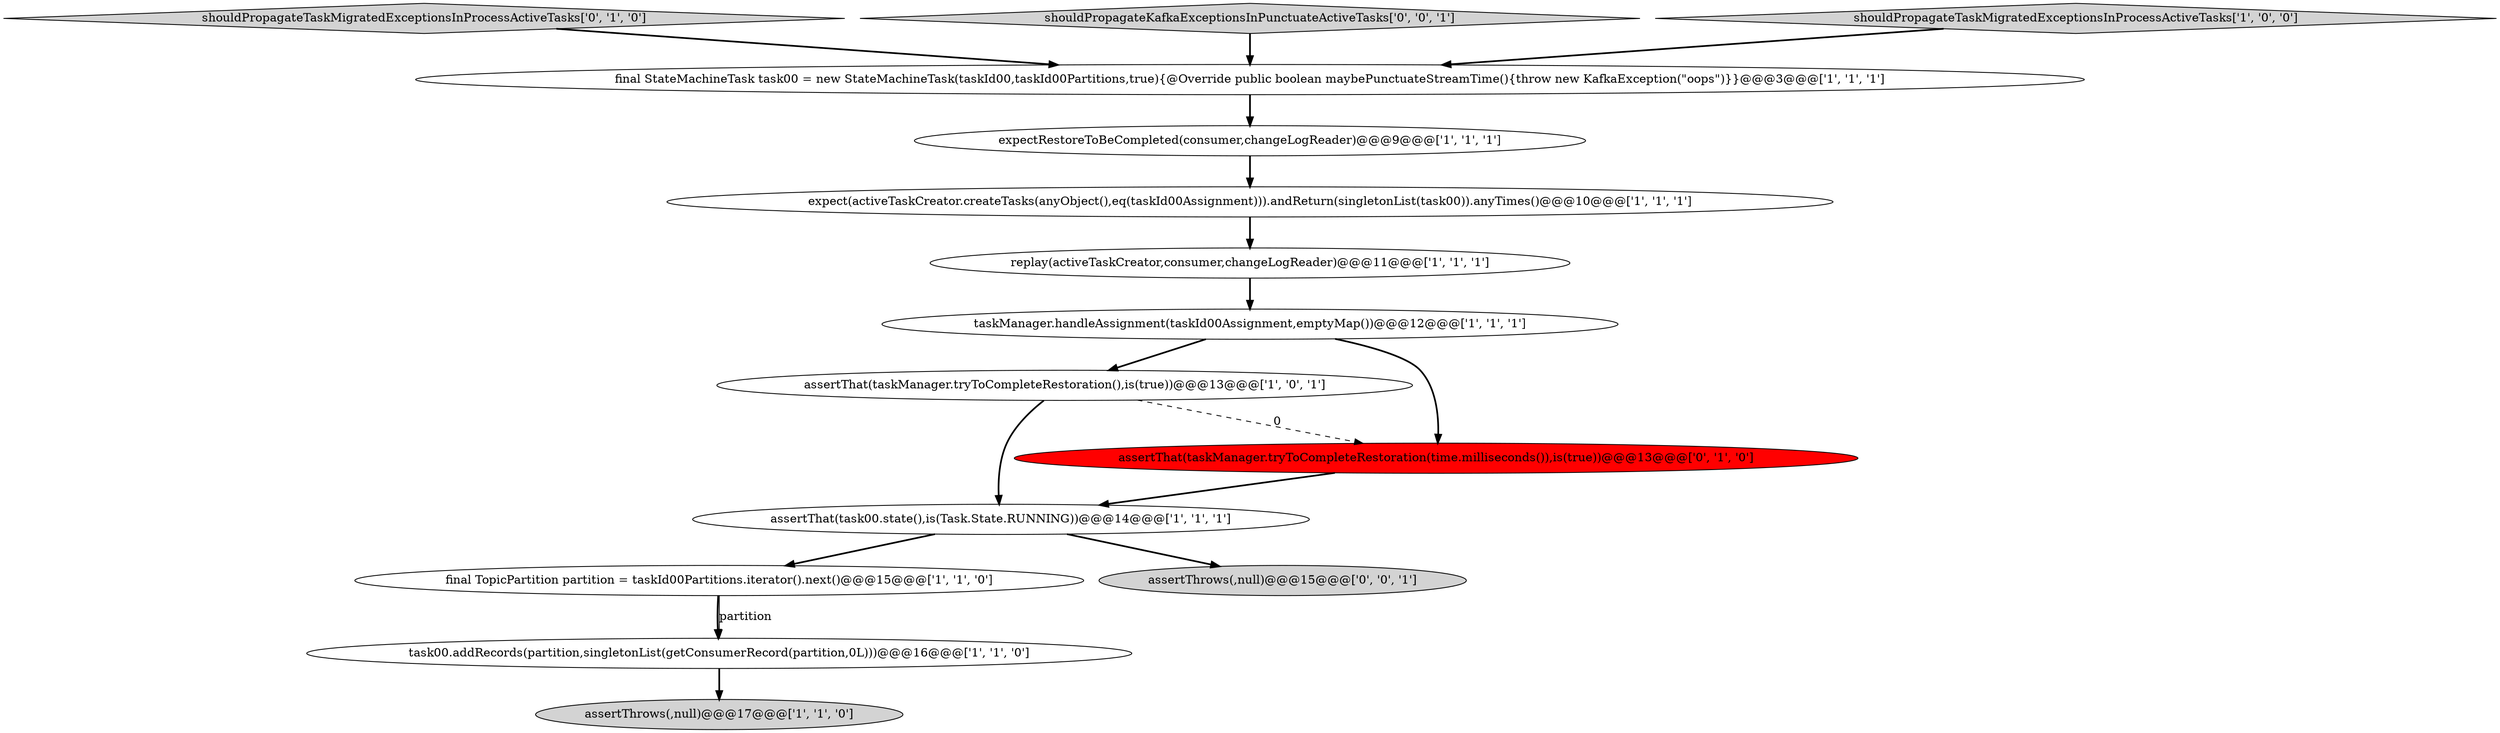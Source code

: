digraph {
9 [style = filled, label = "assertThat(taskManager.tryToCompleteRestoration(),is(true))@@@13@@@['1', '0', '1']", fillcolor = white, shape = ellipse image = "AAA0AAABBB1BBB"];
5 [style = filled, label = "final TopicPartition partition = taskId00Partitions.iterator().next()@@@15@@@['1', '1', '0']", fillcolor = white, shape = ellipse image = "AAA0AAABBB1BBB"];
8 [style = filled, label = "expectRestoreToBeCompleted(consumer,changeLogReader)@@@9@@@['1', '1', '1']", fillcolor = white, shape = ellipse image = "AAA0AAABBB1BBB"];
0 [style = filled, label = "final StateMachineTask task00 = new StateMachineTask(taskId00,taskId00Partitions,true){@Override public boolean maybePunctuateStreamTime(){throw new KafkaException(\"oops\")}}@@@3@@@['1', '1', '1']", fillcolor = white, shape = ellipse image = "AAA0AAABBB1BBB"];
1 [style = filled, label = "expect(activeTaskCreator.createTasks(anyObject(),eq(taskId00Assignment))).andReturn(singletonList(task00)).anyTimes()@@@10@@@['1', '1', '1']", fillcolor = white, shape = ellipse image = "AAA0AAABBB1BBB"];
3 [style = filled, label = "replay(activeTaskCreator,consumer,changeLogReader)@@@11@@@['1', '1', '1']", fillcolor = white, shape = ellipse image = "AAA0AAABBB1BBB"];
11 [style = filled, label = "shouldPropagateTaskMigratedExceptionsInProcessActiveTasks['0', '1', '0']", fillcolor = lightgray, shape = diamond image = "AAA0AAABBB2BBB"];
10 [style = filled, label = "task00.addRecords(partition,singletonList(getConsumerRecord(partition,0L)))@@@16@@@['1', '1', '0']", fillcolor = white, shape = ellipse image = "AAA0AAABBB1BBB"];
12 [style = filled, label = "assertThat(taskManager.tryToCompleteRestoration(time.milliseconds()),is(true))@@@13@@@['0', '1', '0']", fillcolor = red, shape = ellipse image = "AAA1AAABBB2BBB"];
13 [style = filled, label = "assertThrows(,null)@@@15@@@['0', '0', '1']", fillcolor = lightgray, shape = ellipse image = "AAA0AAABBB3BBB"];
14 [style = filled, label = "shouldPropagateKafkaExceptionsInPunctuateActiveTasks['0', '0', '1']", fillcolor = lightgray, shape = diamond image = "AAA0AAABBB3BBB"];
4 [style = filled, label = "taskManager.handleAssignment(taskId00Assignment,emptyMap())@@@12@@@['1', '1', '1']", fillcolor = white, shape = ellipse image = "AAA0AAABBB1BBB"];
2 [style = filled, label = "assertThat(task00.state(),is(Task.State.RUNNING))@@@14@@@['1', '1', '1']", fillcolor = white, shape = ellipse image = "AAA0AAABBB1BBB"];
6 [style = filled, label = "shouldPropagateTaskMigratedExceptionsInProcessActiveTasks['1', '0', '0']", fillcolor = lightgray, shape = diamond image = "AAA0AAABBB1BBB"];
7 [style = filled, label = "assertThrows(,null)@@@17@@@['1', '1', '0']", fillcolor = lightgray, shape = ellipse image = "AAA0AAABBB1BBB"];
1->3 [style = bold, label=""];
4->12 [style = bold, label=""];
8->1 [style = bold, label=""];
4->9 [style = bold, label=""];
5->10 [style = bold, label=""];
12->2 [style = bold, label=""];
2->5 [style = bold, label=""];
6->0 [style = bold, label=""];
11->0 [style = bold, label=""];
9->12 [style = dashed, label="0"];
14->0 [style = bold, label=""];
9->2 [style = bold, label=""];
3->4 [style = bold, label=""];
10->7 [style = bold, label=""];
5->10 [style = solid, label="partition"];
0->8 [style = bold, label=""];
2->13 [style = bold, label=""];
}
